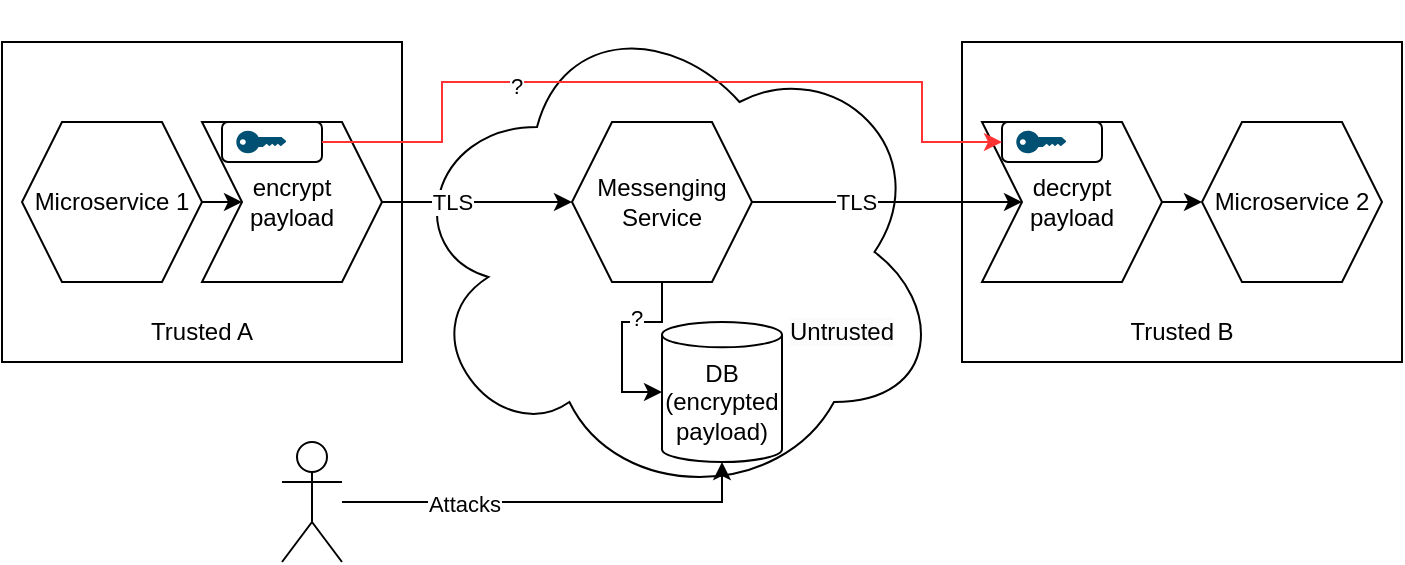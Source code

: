 <mxfile version="20.8.16" type="device"><diagram name="Seite-1" id="growVHR8BYiBOc7cUAq6"><mxGraphModel dx="840" dy="566" grid="1" gridSize="10" guides="1" tooltips="1" connect="1" arrows="1" fold="1" page="1" pageScale="1" pageWidth="1169" pageHeight="827" math="0" shadow="0"><root><mxCell id="0"/><mxCell id="1" parent="0"/><mxCell id="jBLS_RLsKzRC7BivSbQb-12" value="&lt;br&gt;&lt;br&gt;&lt;br&gt;&lt;br&gt;&lt;br&gt;&lt;br&gt;&lt;br&gt;&lt;br&gt;&lt;br&gt;Trusted B" style="rounded=0;whiteSpace=wrap;html=1;" vertex="1" parent="1"><mxGeometry x="500" y="40" width="220" height="160" as="geometry"/></mxCell><mxCell id="jBLS_RLsKzRC7BivSbQb-11" value="&lt;br&gt;&lt;br&gt;&lt;br&gt;&lt;br&gt;&lt;br&gt;&lt;br&gt;&lt;br&gt;&lt;br&gt;&lt;br&gt;Trusted A" style="rounded=0;whiteSpace=wrap;html=1;" vertex="1" parent="1"><mxGeometry x="20" y="40" width="200" height="160" as="geometry"/></mxCell><mxCell id="jBLS_RLsKzRC7BivSbQb-1" value="" style="ellipse;shape=cloud;whiteSpace=wrap;html=1;" vertex="1" parent="1"><mxGeometry x="220" y="20" width="270" height="250" as="geometry"/></mxCell><mxCell id="jBLS_RLsKzRC7BivSbQb-6" style="edgeStyle=orthogonalEdgeStyle;rounded=0;orthogonalLoop=1;jettySize=auto;html=1;entryX=0;entryY=0.5;entryDx=0;entryDy=0;exitX=1;exitY=0.5;exitDx=0;exitDy=0;" edge="1" parent="1" source="jBLS_RLsKzRC7BivSbQb-10" target="jBLS_RLsKzRC7BivSbQb-29"><mxGeometry relative="1" as="geometry"><mxPoint x="520" y="120" as="targetPoint"/><Array as="points"/></mxGeometry></mxCell><mxCell id="jBLS_RLsKzRC7BivSbQb-14" value="TLS" style="edgeLabel;html=1;align=center;verticalAlign=middle;resizable=0;points=[];" vertex="1" connectable="0" parent="jBLS_RLsKzRC7BivSbQb-6"><mxGeometry x="-0.23" relative="1" as="geometry"><mxPoint as="offset"/></mxGeometry></mxCell><mxCell id="jBLS_RLsKzRC7BivSbQb-31" style="edgeStyle=orthogonalEdgeStyle;rounded=0;orthogonalLoop=1;jettySize=auto;html=1;entryX=0;entryY=0.5;entryDx=0;entryDy=0;exitX=1;exitY=0.5;exitDx=0;exitDy=0;" edge="1" parent="1" source="jBLS_RLsKzRC7BivSbQb-2" target="jBLS_RLsKzRC7BivSbQb-28"><mxGeometry relative="1" as="geometry"/></mxCell><mxCell id="jBLS_RLsKzRC7BivSbQb-2" value="Microservice 1" style="shape=hexagon;perimeter=hexagonPerimeter2;whiteSpace=wrap;html=1;fixedSize=1;" vertex="1" parent="1"><mxGeometry x="30" y="80" width="90" height="80" as="geometry"/></mxCell><mxCell id="jBLS_RLsKzRC7BivSbQb-4" value="Microservice 2" style="shape=hexagon;perimeter=hexagonPerimeter2;whiteSpace=wrap;html=1;fixedSize=1;" vertex="1" parent="1"><mxGeometry x="620" y="80" width="90" height="80" as="geometry"/></mxCell><mxCell id="jBLS_RLsKzRC7BivSbQb-16" style="edgeStyle=orthogonalEdgeStyle;rounded=0;orthogonalLoop=1;jettySize=auto;html=1;entryX=0;entryY=0.5;entryDx=0;entryDy=0;entryPerimeter=0;" edge="1" parent="1" source="jBLS_RLsKzRC7BivSbQb-10" target="jBLS_RLsKzRC7BivSbQb-15"><mxGeometry relative="1" as="geometry"/></mxCell><mxCell id="jBLS_RLsKzRC7BivSbQb-18" value="?" style="edgeLabel;html=1;align=center;verticalAlign=middle;resizable=0;points=[];" vertex="1" connectable="0" parent="jBLS_RLsKzRC7BivSbQb-16"><mxGeometry x="-0.295" y="-2" relative="1" as="geometry"><mxPoint as="offset"/></mxGeometry></mxCell><mxCell id="jBLS_RLsKzRC7BivSbQb-10" value="Messenging&lt;br&gt;Service" style="shape=hexagon;perimeter=hexagonPerimeter2;whiteSpace=wrap;html=1;fixedSize=1;" vertex="1" parent="1"><mxGeometry x="305" y="80" width="90" height="80" as="geometry"/></mxCell><mxCell id="jBLS_RLsKzRC7BivSbQb-15" value="DB&lt;br&gt;(encrypted payload)" style="shape=cylinder3;whiteSpace=wrap;html=1;boundedLbl=1;backgroundOutline=1;size=6.333;" vertex="1" parent="1"><mxGeometry x="350" y="180" width="60" height="70" as="geometry"/></mxCell><mxCell id="jBLS_RLsKzRC7BivSbQb-19" value="&lt;span style=&quot;color: rgb(0, 0, 0); font-family: Helvetica; font-size: 12px; font-style: normal; font-variant-ligatures: normal; font-variant-caps: normal; font-weight: 400; letter-spacing: normal; orphans: 2; text-align: center; text-indent: 0px; text-transform: none; widows: 2; word-spacing: 0px; -webkit-text-stroke-width: 0px; background-color: rgb(251, 251, 251); text-decoration-thickness: initial; text-decoration-style: initial; text-decoration-color: initial; float: none; display: inline !important;&quot;&gt;Untrusted&lt;/span&gt;" style="text;html=1;strokeColor=none;fillColor=none;align=center;verticalAlign=middle;whiteSpace=wrap;rounded=0;" vertex="1" parent="1"><mxGeometry x="410" y="170" width="60" height="30" as="geometry"/></mxCell><mxCell id="jBLS_RLsKzRC7BivSbQb-21" style="edgeStyle=orthogonalEdgeStyle;rounded=0;orthogonalLoop=1;jettySize=auto;html=1;entryX=0.5;entryY=1;entryDx=0;entryDy=0;entryPerimeter=0;" edge="1" parent="1" source="jBLS_RLsKzRC7BivSbQb-20" target="jBLS_RLsKzRC7BivSbQb-15"><mxGeometry relative="1" as="geometry"/></mxCell><mxCell id="jBLS_RLsKzRC7BivSbQb-22" value="Attacks" style="edgeLabel;html=1;align=center;verticalAlign=middle;resizable=0;points=[];" vertex="1" connectable="0" parent="jBLS_RLsKzRC7BivSbQb-21"><mxGeometry x="-0.421" y="-1" relative="1" as="geometry"><mxPoint as="offset"/></mxGeometry></mxCell><mxCell id="jBLS_RLsKzRC7BivSbQb-20" value="" style="shape=umlActor;verticalLabelPosition=bottom;verticalAlign=top;html=1;outlineConnect=0;" vertex="1" parent="1"><mxGeometry x="160" y="240" width="30" height="60" as="geometry"/></mxCell><mxCell id="jBLS_RLsKzRC7BivSbQb-24" style="edgeStyle=orthogonalEdgeStyle;rounded=0;orthogonalLoop=1;jettySize=auto;html=1;entryX=0;entryY=0.5;entryDx=0;entryDy=0;exitX=1;exitY=0.5;exitDx=0;exitDy=0;" edge="1" parent="1" source="jBLS_RLsKzRC7BivSbQb-28" target="jBLS_RLsKzRC7BivSbQb-10"><mxGeometry relative="1" as="geometry"><mxPoint x="200" y="120" as="sourcePoint"/></mxGeometry></mxCell><mxCell id="jBLS_RLsKzRC7BivSbQb-25" value="TLS" style="edgeLabel;html=1;align=center;verticalAlign=middle;resizable=0;points=[];" vertex="1" connectable="0" parent="jBLS_RLsKzRC7BivSbQb-24"><mxGeometry x="-0.267" relative="1" as="geometry"><mxPoint as="offset"/></mxGeometry></mxCell><mxCell id="jBLS_RLsKzRC7BivSbQb-28" value="encrypt&lt;br&gt;payload" style="shape=step;perimeter=stepPerimeter;whiteSpace=wrap;html=1;fixedSize=1;" vertex="1" parent="1"><mxGeometry x="120" y="80" width="90" height="80" as="geometry"/></mxCell><mxCell id="jBLS_RLsKzRC7BivSbQb-29" value="decrypt&lt;br&gt;payload" style="shape=step;perimeter=stepPerimeter;whiteSpace=wrap;html=1;fixedSize=1;" vertex="1" parent="1"><mxGeometry x="510" y="80" width="90" height="80" as="geometry"/></mxCell><mxCell id="jBLS_RLsKzRC7BivSbQb-30" value="" style="endArrow=classic;html=1;rounded=0;entryX=0;entryY=0.5;entryDx=0;entryDy=0;exitX=1;exitY=0.5;exitDx=0;exitDy=0;" edge="1" parent="1" source="jBLS_RLsKzRC7BivSbQb-29" target="jBLS_RLsKzRC7BivSbQb-4"><mxGeometry width="50" height="50" relative="1" as="geometry"><mxPoint x="390" y="180" as="sourcePoint"/><mxPoint x="440" y="130" as="targetPoint"/></mxGeometry></mxCell><mxCell id="jBLS_RLsKzRC7BivSbQb-35" value="" style="group" vertex="1" connectable="0" parent="1"><mxGeometry x="130" y="80" width="50" height="20" as="geometry"/></mxCell><mxCell id="jBLS_RLsKzRC7BivSbQb-33" value="" style="rounded=1;whiteSpace=wrap;html=1;" vertex="1" parent="jBLS_RLsKzRC7BivSbQb-35"><mxGeometry width="50" height="20" as="geometry"/></mxCell><mxCell id="jBLS_RLsKzRC7BivSbQb-32" value="" style="points=[[0,0.5,0],[0.24,0,0],[0.5,0.28,0],[0.995,0.475,0],[0.5,0.72,0],[0.24,1,0]];verticalLabelPosition=bottom;sketch=0;html=1;verticalAlign=top;aspect=fixed;align=center;pointerEvents=1;shape=mxgraph.cisco19.key;fillColor=#005073;strokeColor=none;" vertex="1" parent="jBLS_RLsKzRC7BivSbQb-35"><mxGeometry x="7.143" y="4.375" width="25" height="11.25" as="geometry"/></mxCell><mxCell id="jBLS_RLsKzRC7BivSbQb-37" value="" style="group" vertex="1" connectable="0" parent="1"><mxGeometry x="520" y="80" width="50" height="20" as="geometry"/></mxCell><mxCell id="jBLS_RLsKzRC7BivSbQb-38" value="" style="rounded=1;whiteSpace=wrap;html=1;" vertex="1" parent="jBLS_RLsKzRC7BivSbQb-37"><mxGeometry width="50" height="20" as="geometry"/></mxCell><mxCell id="jBLS_RLsKzRC7BivSbQb-39" value="" style="points=[[0,0.5,0],[0.24,0,0],[0.5,0.28,0],[0.995,0.475,0],[0.5,0.72,0],[0.24,1,0]];verticalLabelPosition=bottom;sketch=0;html=1;verticalAlign=top;aspect=fixed;align=center;pointerEvents=1;shape=mxgraph.cisco19.key;fillColor=#005073;strokeColor=none;" vertex="1" parent="jBLS_RLsKzRC7BivSbQb-37"><mxGeometry x="7.143" y="4.375" width="25" height="11.25" as="geometry"/></mxCell><mxCell id="jBLS_RLsKzRC7BivSbQb-40" style="edgeStyle=orthogonalEdgeStyle;rounded=0;orthogonalLoop=1;jettySize=auto;html=1;entryX=0;entryY=0.5;entryDx=0;entryDy=0;fillColor=#f8cecc;strokeColor=#FF3333;" edge="1" parent="1" source="jBLS_RLsKzRC7BivSbQb-33" target="jBLS_RLsKzRC7BivSbQb-38"><mxGeometry relative="1" as="geometry"><Array as="points"><mxPoint x="240" y="90"/><mxPoint x="240" y="60"/><mxPoint x="480" y="60"/><mxPoint x="480" y="90"/></Array></mxGeometry></mxCell><mxCell id="jBLS_RLsKzRC7BivSbQb-43" value="?" style="edgeLabel;html=1;align=center;verticalAlign=middle;resizable=0;points=[];" vertex="1" connectable="0" parent="jBLS_RLsKzRC7BivSbQb-40"><mxGeometry x="-0.364" y="-2" relative="1" as="geometry"><mxPoint as="offset"/></mxGeometry></mxCell></root></mxGraphModel></diagram></mxfile>